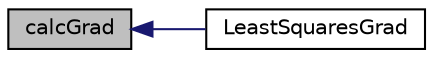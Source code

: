 digraph "calcGrad"
{
  bgcolor="transparent";
  edge [fontname="Helvetica",fontsize="10",labelfontname="Helvetica",labelfontsize="10"];
  node [fontname="Helvetica",fontsize="10",shape=record];
  rankdir="LR";
  Node9 [label="calcGrad",height=0.2,width=0.4,color="black", fillcolor="grey75", style="filled", fontcolor="black"];
  Node9 -> Node10 [dir="back",color="midnightblue",fontsize="10",style="solid",fontname="Helvetica"];
  Node10 [label="LeastSquaresGrad",height=0.2,width=0.4,color="black",URL="$a23365.html#a5fd7c71c8416c795085d092cf78787f3",tooltip="Construct from Istream. "];
}
